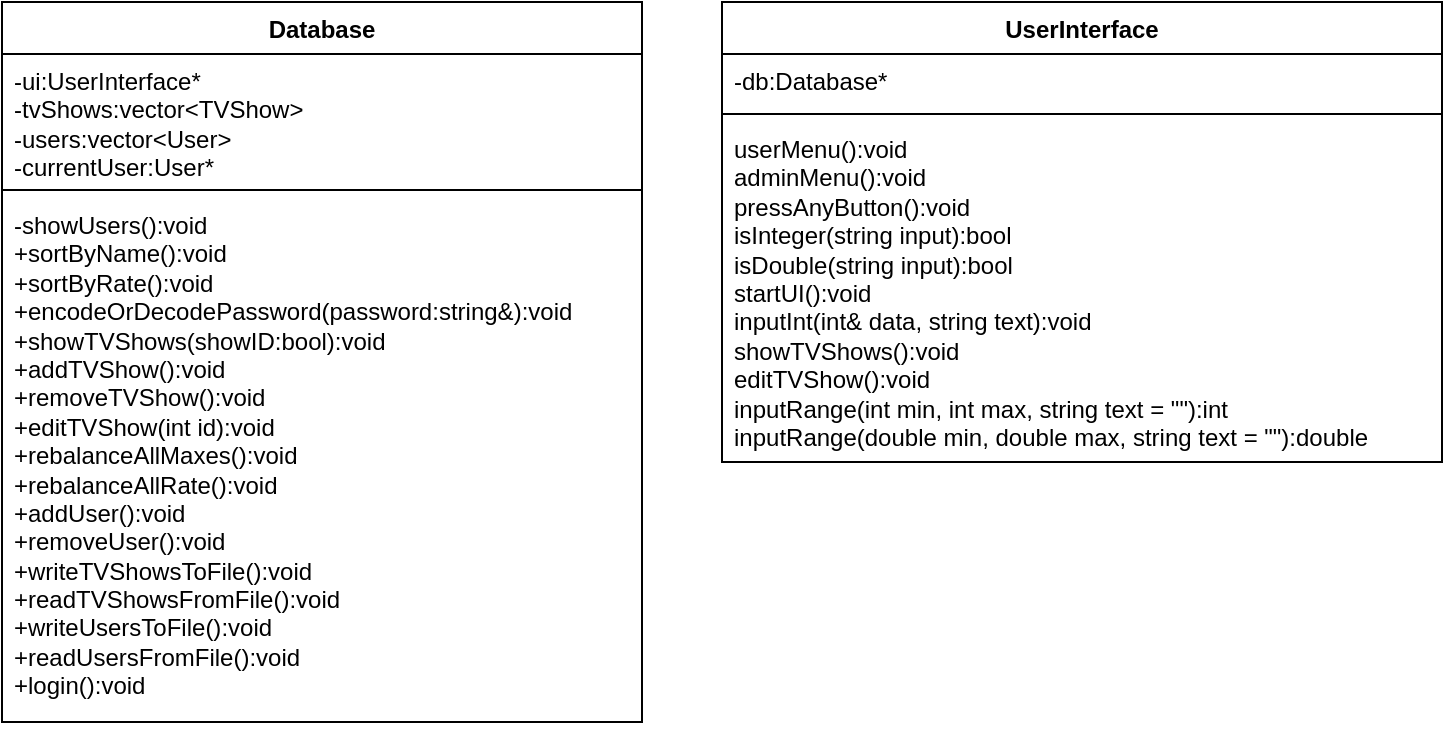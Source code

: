 <mxfile version="24.4.13" type="github">
  <diagram name="Страница — 1" id="_JlX8t3cIF-R1KQjP4Sb">
    <mxGraphModel dx="551" dy="724" grid="1" gridSize="10" guides="1" tooltips="1" connect="1" arrows="1" fold="1" page="1" pageScale="1" pageWidth="827" pageHeight="1169" math="0" shadow="0">
      <root>
        <mxCell id="0" />
        <mxCell id="1" parent="0" />
        <mxCell id="Tdp0xj_Su_nTBGMrEOoG-1" value="Database" style="swimlane;fontStyle=1;align=center;verticalAlign=top;childLayout=stackLayout;horizontal=1;startSize=26;horizontalStack=0;resizeParent=1;resizeParentMax=0;resizeLast=0;collapsible=1;marginBottom=0;whiteSpace=wrap;html=1;" vertex="1" parent="1">
          <mxGeometry x="40" y="240" width="320" height="360" as="geometry" />
        </mxCell>
        <mxCell id="Tdp0xj_Su_nTBGMrEOoG-2" value="&lt;div&gt;&lt;span style=&quot;white-space: normal;&quot;&gt;-ui:&lt;/span&gt;&lt;span style=&quot;background-color: initial;&quot;&gt;UserInterface*&lt;/span&gt;&lt;span style=&quot;background-color: initial;&quot;&gt;&amp;nbsp;&lt;/span&gt;&lt;/div&gt;&lt;div&gt;&lt;span style=&quot;white-space: normal;&quot;&gt;-tvShows:&lt;/span&gt;&lt;span style=&quot;background-color: initial;&quot;&gt;vector&amp;lt;TVShow&amp;gt;&lt;/span&gt;&lt;span style=&quot;background-color: initial;&quot;&gt;&amp;nbsp;&lt;/span&gt;&lt;/div&gt;&lt;div&gt;&lt;span style=&quot;white-space: normal;&quot;&gt;-users:&lt;/span&gt;&lt;span style=&quot;background-color: initial;&quot;&gt;vector&amp;lt;User&amp;gt;&lt;/span&gt;&lt;span style=&quot;background-color: initial;&quot;&gt;&amp;nbsp;&lt;/span&gt;&lt;/div&gt;&lt;div&gt;&lt;span style=&quot;background-color: initial;&quot;&gt;-currentUser:&lt;/span&gt;&lt;span style=&quot;background-color: initial;&quot;&gt;User*&lt;/span&gt;&lt;span style=&quot;background-color: initial;&quot;&gt;&amp;nbsp;&lt;/span&gt;&lt;br&gt;&lt;/div&gt;" style="text;strokeColor=none;fillColor=none;align=left;verticalAlign=top;spacingLeft=4;spacingRight=4;overflow=hidden;rotatable=0;points=[[0,0.5],[1,0.5]];portConstraint=eastwest;whiteSpace=wrap;html=1;" vertex="1" parent="Tdp0xj_Su_nTBGMrEOoG-1">
          <mxGeometry y="26" width="320" height="64" as="geometry" />
        </mxCell>
        <mxCell id="Tdp0xj_Su_nTBGMrEOoG-3" value="" style="line;strokeWidth=1;fillColor=none;align=left;verticalAlign=middle;spacingTop=-1;spacingLeft=3;spacingRight=3;rotatable=0;labelPosition=right;points=[];portConstraint=eastwest;strokeColor=inherit;" vertex="1" parent="Tdp0xj_Su_nTBGMrEOoG-1">
          <mxGeometry y="90" width="320" height="8" as="geometry" />
        </mxCell>
        <mxCell id="Tdp0xj_Su_nTBGMrEOoG-4" value="-showUsers():void&lt;div&gt;&lt;div&gt;+sortByName():void&lt;/div&gt;&lt;div&gt;+sortByRate()&lt;span style=&quot;background-color: initial;&quot;&gt;:void&lt;/span&gt;&lt;/div&gt;&lt;div&gt;+encodeOrDecodePassword(password:&lt;span style=&quot;background-color: initial;&quot;&gt;string&amp;amp;&lt;/span&gt;&lt;span style=&quot;background-color: initial;&quot;&gt;)&lt;/span&gt;&lt;span style=&quot;background-color: initial;&quot;&gt;:void&lt;/span&gt;&lt;/div&gt;&lt;div&gt;+showTVShows(showID:&lt;span style=&quot;background-color: initial;&quot;&gt;bool&lt;/span&gt;&lt;span style=&quot;background-color: initial;&quot;&gt;)&lt;/span&gt;&lt;span style=&quot;background-color: initial;&quot;&gt;:void&lt;/span&gt;&lt;/div&gt;&lt;div&gt;+addTVShow()&lt;span style=&quot;background-color: initial;&quot;&gt;:void&lt;/span&gt;&lt;/div&gt;&lt;div&gt;+removeTVShow()&lt;span style=&quot;background-color: initial;&quot;&gt;:void&lt;/span&gt;&lt;/div&gt;&lt;div&gt;+editTVShow(int id)&lt;span style=&quot;background-color: initial;&quot;&gt;:void&lt;/span&gt;&lt;/div&gt;&lt;div&gt;+rebalanceAllMaxes()&lt;span style=&quot;background-color: initial;&quot;&gt;:void&lt;/span&gt;&lt;/div&gt;&lt;div&gt;+rebalanceAllRate()&lt;span style=&quot;background-color: initial;&quot;&gt;:void&lt;/span&gt;&lt;/div&gt;&lt;div&gt;+addUser()&lt;span style=&quot;background-color: initial;&quot;&gt;:void&lt;/span&gt;&lt;/div&gt;&lt;div&gt;+removeUser()&lt;span style=&quot;background-color: initial;&quot;&gt;:void&lt;/span&gt;&lt;/div&gt;&lt;div&gt;+writeTVShowsToFile()&lt;span style=&quot;background-color: initial;&quot;&gt;:void&lt;/span&gt;&lt;/div&gt;&lt;div&gt;+readTVShowsFromFile()&lt;span style=&quot;background-color: initial;&quot;&gt;:void&lt;/span&gt;&lt;/div&gt;&lt;div&gt;+writeUsersToFile()&lt;span style=&quot;background-color: initial;&quot;&gt;:void&lt;/span&gt;&lt;/div&gt;&lt;div&gt;+readUsersFromFile()&lt;span style=&quot;background-color: initial;&quot;&gt;:void&lt;/span&gt;&lt;/div&gt;&lt;div&gt;+login()&lt;span style=&quot;background-color: initial;&quot;&gt;:void&lt;/span&gt;&lt;/div&gt;&lt;/div&gt;" style="text;strokeColor=none;fillColor=none;align=left;verticalAlign=top;spacingLeft=4;spacingRight=4;overflow=hidden;rotatable=0;points=[[0,0.5],[1,0.5]];portConstraint=eastwest;whiteSpace=wrap;html=1;" vertex="1" parent="Tdp0xj_Su_nTBGMrEOoG-1">
          <mxGeometry y="98" width="320" height="262" as="geometry" />
        </mxCell>
        <mxCell id="Tdp0xj_Su_nTBGMrEOoG-5" value="UserInterface" style="swimlane;fontStyle=1;align=center;verticalAlign=top;childLayout=stackLayout;horizontal=1;startSize=26;horizontalStack=0;resizeParent=1;resizeParentMax=0;resizeLast=0;collapsible=1;marginBottom=0;whiteSpace=wrap;html=1;" vertex="1" parent="1">
          <mxGeometry x="400" y="240" width="360" height="230" as="geometry" />
        </mxCell>
        <mxCell id="Tdp0xj_Su_nTBGMrEOoG-6" value="-db:Database*" style="text;strokeColor=none;fillColor=none;align=left;verticalAlign=top;spacingLeft=4;spacingRight=4;overflow=hidden;rotatable=0;points=[[0,0.5],[1,0.5]];portConstraint=eastwest;whiteSpace=wrap;html=1;" vertex="1" parent="Tdp0xj_Su_nTBGMrEOoG-5">
          <mxGeometry y="26" width="360" height="26" as="geometry" />
        </mxCell>
        <mxCell id="Tdp0xj_Su_nTBGMrEOoG-7" value="" style="line;strokeWidth=1;fillColor=none;align=left;verticalAlign=middle;spacingTop=-1;spacingLeft=3;spacingRight=3;rotatable=0;labelPosition=right;points=[];portConstraint=eastwest;strokeColor=inherit;" vertex="1" parent="Tdp0xj_Su_nTBGMrEOoG-5">
          <mxGeometry y="52" width="360" height="8" as="geometry" />
        </mxCell>
        <mxCell id="Tdp0xj_Su_nTBGMrEOoG-8" value="&lt;div&gt;userMenu():&lt;span style=&quot;background-color: initial;&quot;&gt;void&lt;/span&gt;&lt;span style=&quot;background-color: initial;&quot;&gt;&amp;nbsp;&lt;/span&gt;&lt;/div&gt;&lt;div&gt;adminMenu():&lt;span style=&quot;background-color: initial;&quot;&gt;void&lt;/span&gt;&lt;span style=&quot;background-color: initial;&quot;&gt;&amp;nbsp;&lt;/span&gt;&lt;/div&gt;&lt;div&gt;pressAnyButton():&lt;span style=&quot;background-color: initial;&quot;&gt;void&lt;/span&gt;&lt;span style=&quot;background-color: initial;&quot;&gt;&amp;nbsp;&lt;/span&gt;&lt;/div&gt;&lt;div&gt;isInteger(string input):bool&lt;/div&gt;&lt;div&gt;isDouble(string input):bool&lt;/div&gt;&lt;div&gt;startUI():&lt;span style=&quot;background-color: initial;&quot;&gt;void&lt;/span&gt;&lt;span style=&quot;background-color: initial;&quot;&gt;&amp;nbsp;&lt;/span&gt;&lt;/div&gt;&lt;div&gt;inputInt(int&amp;amp; data, string text):&lt;span style=&quot;background-color: initial;&quot;&gt;void&lt;/span&gt;&lt;span style=&quot;background-color: initial;&quot;&gt;&amp;nbsp;&lt;/span&gt;&lt;/div&gt;&lt;div&gt;showTVShows():&lt;span style=&quot;background-color: initial;&quot;&gt;void&lt;/span&gt;&lt;span style=&quot;background-color: initial;&quot;&gt;&amp;nbsp;&lt;/span&gt;&lt;/div&gt;&lt;div&gt;editTVShow():&lt;span style=&quot;background-color: initial;&quot;&gt;void&lt;/span&gt;&lt;span style=&quot;background-color: initial;&quot;&gt;&amp;nbsp;&lt;/span&gt;&lt;/div&gt;&lt;div&gt;inputRange(int min, int max, string text = &quot;&quot;):int&lt;/div&gt;&lt;div&gt;inputRange(double min, double max, string text = &quot;&quot;):double&lt;/div&gt;" style="text;strokeColor=none;fillColor=none;align=left;verticalAlign=top;spacingLeft=4;spacingRight=4;overflow=hidden;rotatable=0;points=[[0,0.5],[1,0.5]];portConstraint=eastwest;whiteSpace=wrap;html=1;" vertex="1" parent="Tdp0xj_Su_nTBGMrEOoG-5">
          <mxGeometry y="60" width="360" height="170" as="geometry" />
        </mxCell>
      </root>
    </mxGraphModel>
  </diagram>
</mxfile>
